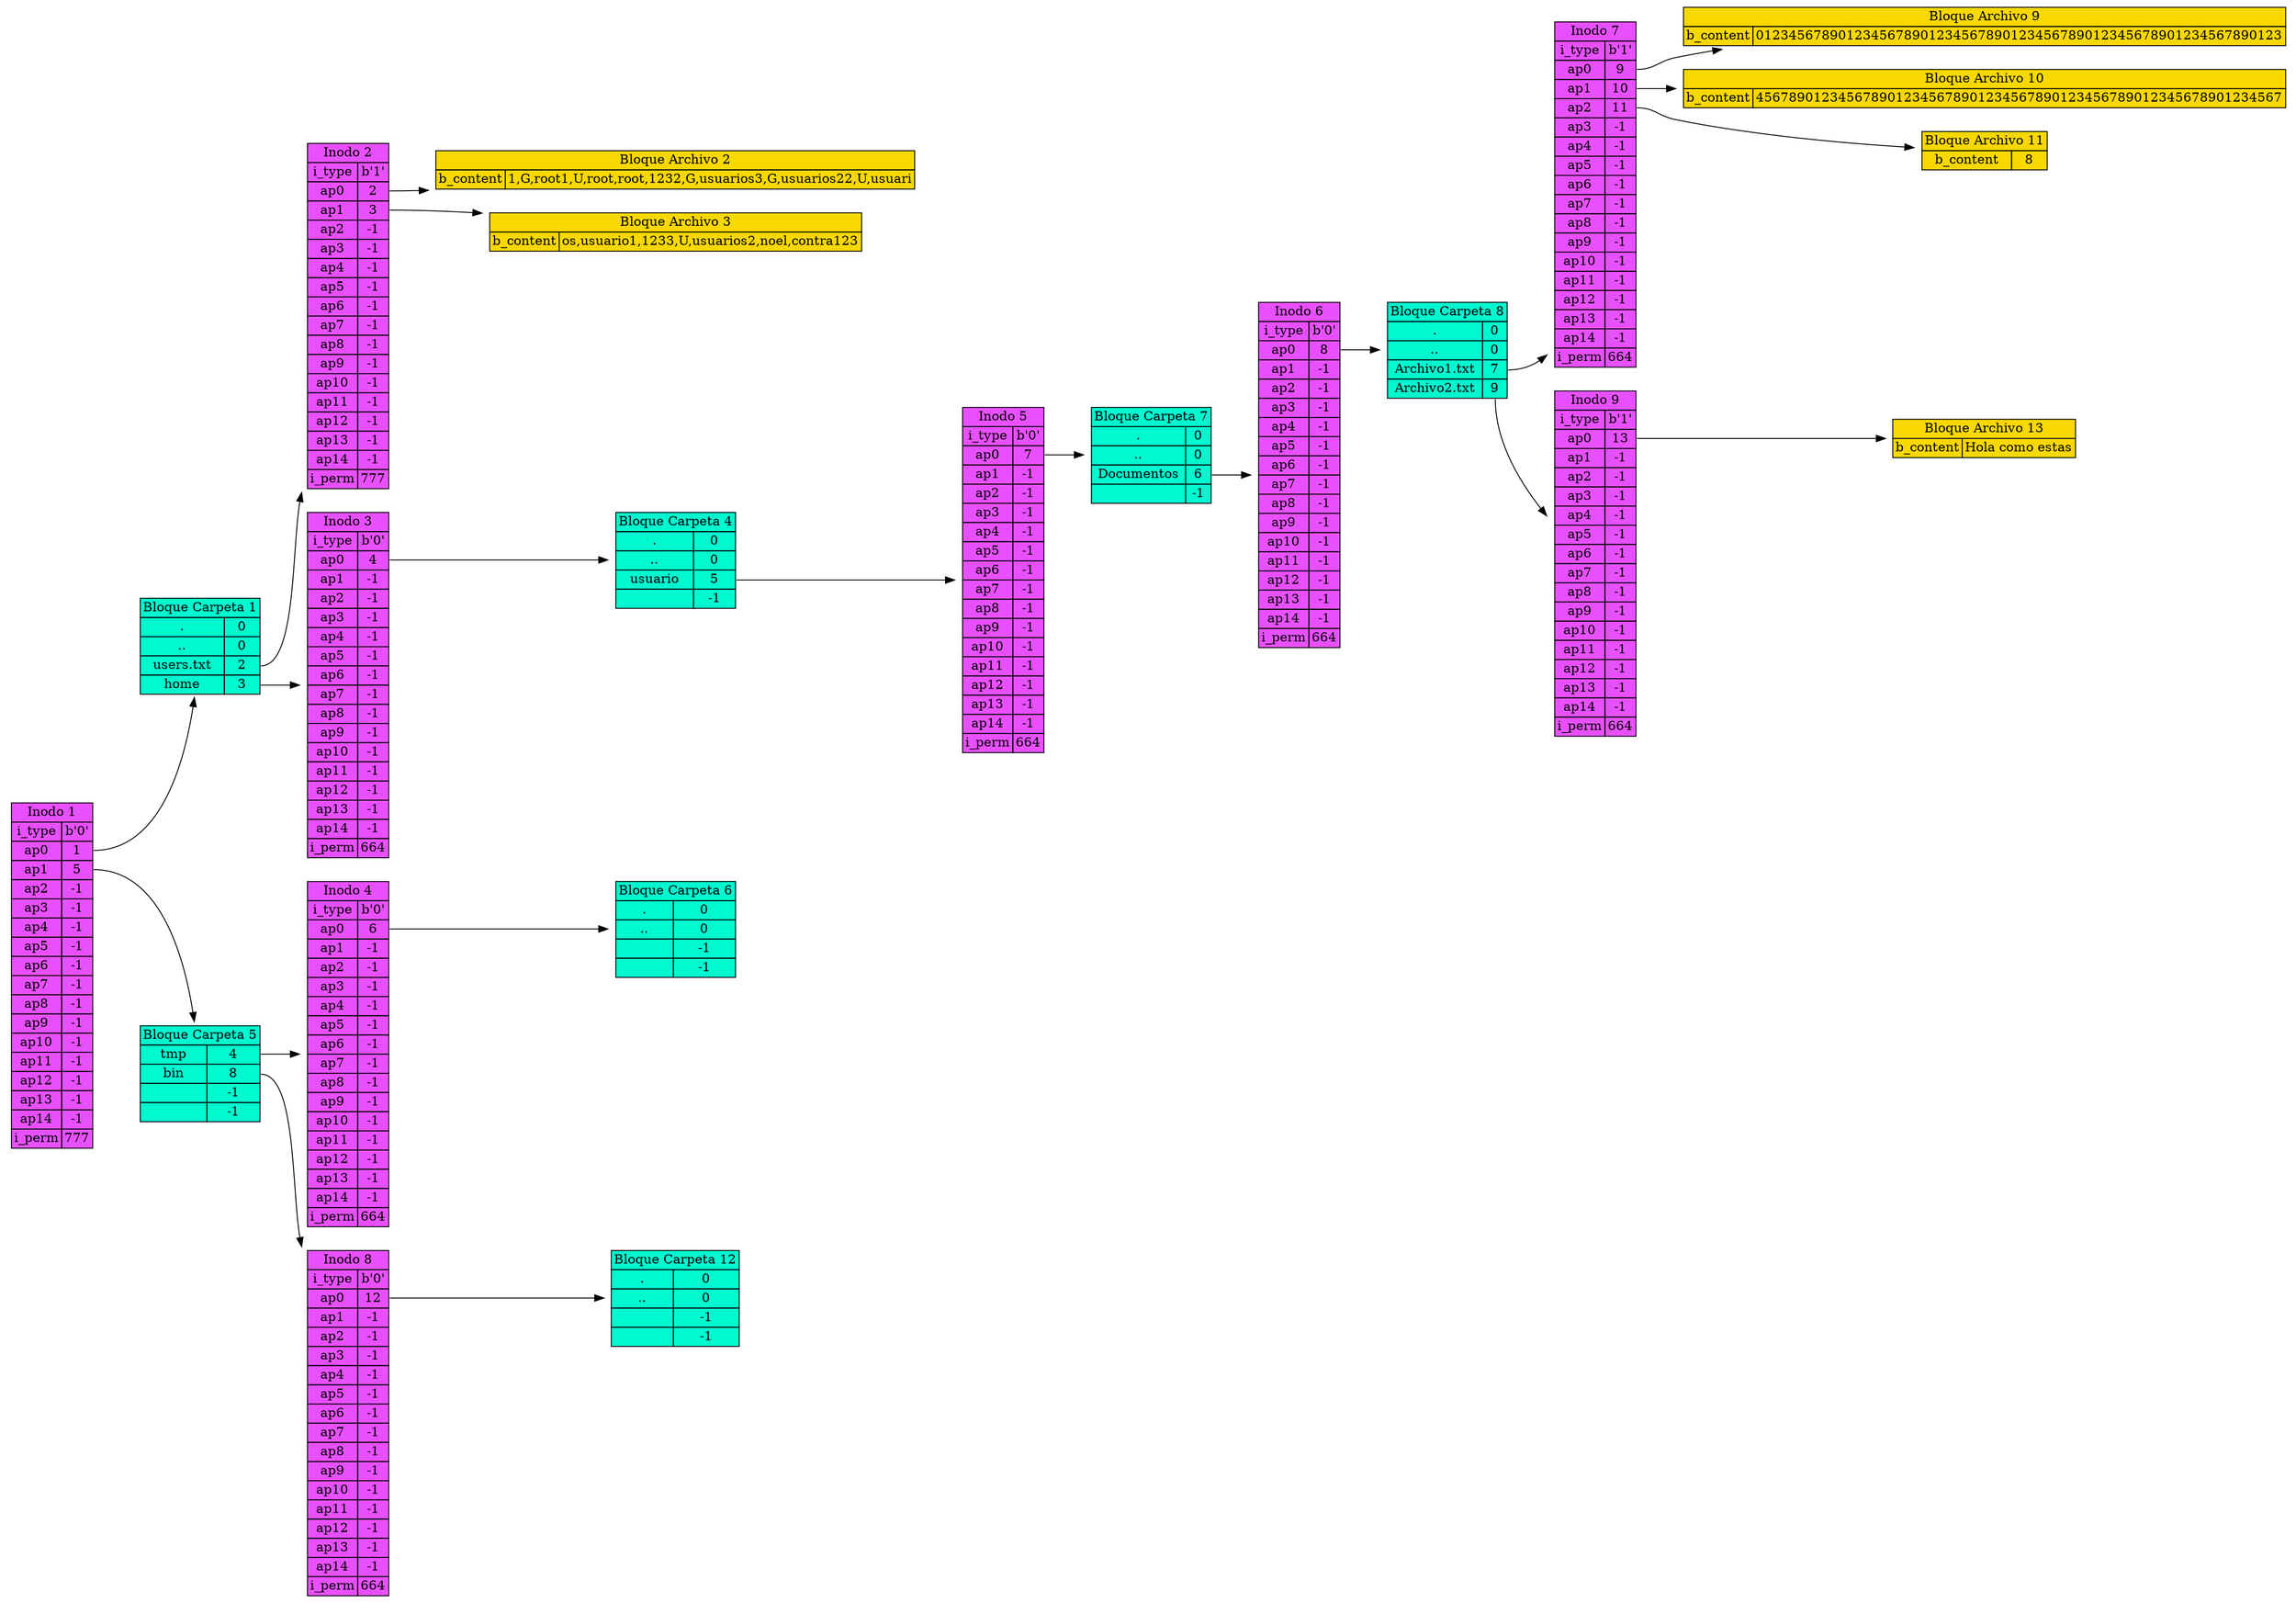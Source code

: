 digraph G{
node[shape=none]
rankdir=LR
inode1[label=<
<table border="0" cellborder="1" cellspacing="0" bgcolor="#E850FF">
<tr><td colspan="2">Inodo 1</td></tr>
<tr><td>i_type</td><td>b'0'</td></tr>
<tr><td>ap0</td><td  port = "cell1">1</td></tr>
<tr><td>ap1</td><td  port = "cell5">5</td></tr>
<tr><td>ap2</td><td  port = "cell-1">-1</td></tr>
<tr><td>ap3</td><td  port = "cell-1">-1</td></tr>
<tr><td>ap4</td><td  port = "cell-1">-1</td></tr>
<tr><td>ap5</td><td  port = "cell-1">-1</td></tr>
<tr><td>ap6</td><td  port = "cell-1">-1</td></tr>
<tr><td>ap7</td><td  port = "cell-1">-1</td></tr>
<tr><td>ap8</td><td  port = "cell-1">-1</td></tr>
<tr><td>ap9</td><td  port = "cell-1">-1</td></tr>
<tr><td>ap10</td><td  port = "cell-1">-1</td></tr>
<tr><td>ap11</td><td  port = "cell-1">-1</td></tr>
<tr><td>ap12</td><td  port = "cell-1">-1</td></tr>
<tr><td>ap13</td><td  port = "cell-1">-1</td></tr>
<tr><td>ap14</td><td  port = "cell-1">-1</td></tr>
<tr><td>i_perm</td><td>777</td></tr>
</table>
>]
inode2[label=<
<table border="0" cellborder="1" cellspacing="0" bgcolor="#E850FF">
<tr><td colspan="2">Inodo 2</td></tr>
<tr><td>i_type</td><td>b'1'</td></tr>
<tr><td>ap0</td><td  port = "cell2">2</td></tr>
<tr><td>ap1</td><td  port = "cell3">3</td></tr>
<tr><td>ap2</td><td  port = "cell-1">-1</td></tr>
<tr><td>ap3</td><td  port = "cell-1">-1</td></tr>
<tr><td>ap4</td><td  port = "cell-1">-1</td></tr>
<tr><td>ap5</td><td  port = "cell-1">-1</td></tr>
<tr><td>ap6</td><td  port = "cell-1">-1</td></tr>
<tr><td>ap7</td><td  port = "cell-1">-1</td></tr>
<tr><td>ap8</td><td  port = "cell-1">-1</td></tr>
<tr><td>ap9</td><td  port = "cell-1">-1</td></tr>
<tr><td>ap10</td><td  port = "cell-1">-1</td></tr>
<tr><td>ap11</td><td  port = "cell-1">-1</td></tr>
<tr><td>ap12</td><td  port = "cell-1">-1</td></tr>
<tr><td>ap13</td><td  port = "cell-1">-1</td></tr>
<tr><td>ap14</td><td  port = "cell-1">-1</td></tr>
<tr><td>i_perm</td><td>777</td></tr>
</table>
>]
inode3[label=<
<table border="0" cellborder="1" cellspacing="0" bgcolor="#E850FF">
<tr><td colspan="2">Inodo 3</td></tr>
<tr><td>i_type</td><td>b'0'</td></tr>
<tr><td>ap0</td><td  port = "cell4">4</td></tr>
<tr><td>ap1</td><td  port = "cell-1">-1</td></tr>
<tr><td>ap2</td><td  port = "cell-1">-1</td></tr>
<tr><td>ap3</td><td  port = "cell-1">-1</td></tr>
<tr><td>ap4</td><td  port = "cell-1">-1</td></tr>
<tr><td>ap5</td><td  port = "cell-1">-1</td></tr>
<tr><td>ap6</td><td  port = "cell-1">-1</td></tr>
<tr><td>ap7</td><td  port = "cell-1">-1</td></tr>
<tr><td>ap8</td><td  port = "cell-1">-1</td></tr>
<tr><td>ap9</td><td  port = "cell-1">-1</td></tr>
<tr><td>ap10</td><td  port = "cell-1">-1</td></tr>
<tr><td>ap11</td><td  port = "cell-1">-1</td></tr>
<tr><td>ap12</td><td  port = "cell-1">-1</td></tr>
<tr><td>ap13</td><td  port = "cell-1">-1</td></tr>
<tr><td>ap14</td><td  port = "cell-1">-1</td></tr>
<tr><td>i_perm</td><td>664</td></tr>
</table>
>]
inode4[label=<
<table border="0" cellborder="1" cellspacing="0" bgcolor="#E850FF">
<tr><td colspan="2">Inodo 4</td></tr>
<tr><td>i_type</td><td>b'0'</td></tr>
<tr><td>ap0</td><td  port = "cell6">6</td></tr>
<tr><td>ap1</td><td  port = "cell-1">-1</td></tr>
<tr><td>ap2</td><td  port = "cell-1">-1</td></tr>
<tr><td>ap3</td><td  port = "cell-1">-1</td></tr>
<tr><td>ap4</td><td  port = "cell-1">-1</td></tr>
<tr><td>ap5</td><td  port = "cell-1">-1</td></tr>
<tr><td>ap6</td><td  port = "cell-1">-1</td></tr>
<tr><td>ap7</td><td  port = "cell-1">-1</td></tr>
<tr><td>ap8</td><td  port = "cell-1">-1</td></tr>
<tr><td>ap9</td><td  port = "cell-1">-1</td></tr>
<tr><td>ap10</td><td  port = "cell-1">-1</td></tr>
<tr><td>ap11</td><td  port = "cell-1">-1</td></tr>
<tr><td>ap12</td><td  port = "cell-1">-1</td></tr>
<tr><td>ap13</td><td  port = "cell-1">-1</td></tr>
<tr><td>ap14</td><td  port = "cell-1">-1</td></tr>
<tr><td>i_perm</td><td>664</td></tr>
</table>
>]
inode5[label=<
<table border="0" cellborder="1" cellspacing="0" bgcolor="#E850FF">
<tr><td colspan="2">Inodo 5</td></tr>
<tr><td>i_type</td><td>b'0'</td></tr>
<tr><td>ap0</td><td  port = "cell7">7</td></tr>
<tr><td>ap1</td><td  port = "cell-1">-1</td></tr>
<tr><td>ap2</td><td  port = "cell-1">-1</td></tr>
<tr><td>ap3</td><td  port = "cell-1">-1</td></tr>
<tr><td>ap4</td><td  port = "cell-1">-1</td></tr>
<tr><td>ap5</td><td  port = "cell-1">-1</td></tr>
<tr><td>ap6</td><td  port = "cell-1">-1</td></tr>
<tr><td>ap7</td><td  port = "cell-1">-1</td></tr>
<tr><td>ap8</td><td  port = "cell-1">-1</td></tr>
<tr><td>ap9</td><td  port = "cell-1">-1</td></tr>
<tr><td>ap10</td><td  port = "cell-1">-1</td></tr>
<tr><td>ap11</td><td  port = "cell-1">-1</td></tr>
<tr><td>ap12</td><td  port = "cell-1">-1</td></tr>
<tr><td>ap13</td><td  port = "cell-1">-1</td></tr>
<tr><td>ap14</td><td  port = "cell-1">-1</td></tr>
<tr><td>i_perm</td><td>664</td></tr>
</table>
>]
inode6[label=<
<table border="0" cellborder="1" cellspacing="0" bgcolor="#E850FF">
<tr><td colspan="2">Inodo 6</td></tr>
<tr><td>i_type</td><td>b'0'</td></tr>
<tr><td>ap0</td><td  port = "cell8">8</td></tr>
<tr><td>ap1</td><td  port = "cell-1">-1</td></tr>
<tr><td>ap2</td><td  port = "cell-1">-1</td></tr>
<tr><td>ap3</td><td  port = "cell-1">-1</td></tr>
<tr><td>ap4</td><td  port = "cell-1">-1</td></tr>
<tr><td>ap5</td><td  port = "cell-1">-1</td></tr>
<tr><td>ap6</td><td  port = "cell-1">-1</td></tr>
<tr><td>ap7</td><td  port = "cell-1">-1</td></tr>
<tr><td>ap8</td><td  port = "cell-1">-1</td></tr>
<tr><td>ap9</td><td  port = "cell-1">-1</td></tr>
<tr><td>ap10</td><td  port = "cell-1">-1</td></tr>
<tr><td>ap11</td><td  port = "cell-1">-1</td></tr>
<tr><td>ap12</td><td  port = "cell-1">-1</td></tr>
<tr><td>ap13</td><td  port = "cell-1">-1</td></tr>
<tr><td>ap14</td><td  port = "cell-1">-1</td></tr>
<tr><td>i_perm</td><td>664</td></tr>
</table>
>]
inode7[label=<
<table border="0" cellborder="1" cellspacing="0" bgcolor="#E850FF">
<tr><td colspan="2">Inodo 7</td></tr>
<tr><td>i_type</td><td>b'1'</td></tr>
<tr><td>ap0</td><td  port = "cell9">9</td></tr>
<tr><td>ap1</td><td  port = "cell10">10</td></tr>
<tr><td>ap2</td><td  port = "cell11">11</td></tr>
<tr><td>ap3</td><td  port = "cell-1">-1</td></tr>
<tr><td>ap4</td><td  port = "cell-1">-1</td></tr>
<tr><td>ap5</td><td  port = "cell-1">-1</td></tr>
<tr><td>ap6</td><td  port = "cell-1">-1</td></tr>
<tr><td>ap7</td><td  port = "cell-1">-1</td></tr>
<tr><td>ap8</td><td  port = "cell-1">-1</td></tr>
<tr><td>ap9</td><td  port = "cell-1">-1</td></tr>
<tr><td>ap10</td><td  port = "cell-1">-1</td></tr>
<tr><td>ap11</td><td  port = "cell-1">-1</td></tr>
<tr><td>ap12</td><td  port = "cell-1">-1</td></tr>
<tr><td>ap13</td><td  port = "cell-1">-1</td></tr>
<tr><td>ap14</td><td  port = "cell-1">-1</td></tr>
<tr><td>i_perm</td><td>664</td></tr>
</table>
>]
inode8[label=<
<table border="0" cellborder="1" cellspacing="0" bgcolor="#E850FF">
<tr><td colspan="2">Inodo 8</td></tr>
<tr><td>i_type</td><td>b'0'</td></tr>
<tr><td>ap0</td><td  port = "cell12">12</td></tr>
<tr><td>ap1</td><td  port = "cell-1">-1</td></tr>
<tr><td>ap2</td><td  port = "cell-1">-1</td></tr>
<tr><td>ap3</td><td  port = "cell-1">-1</td></tr>
<tr><td>ap4</td><td  port = "cell-1">-1</td></tr>
<tr><td>ap5</td><td  port = "cell-1">-1</td></tr>
<tr><td>ap6</td><td  port = "cell-1">-1</td></tr>
<tr><td>ap7</td><td  port = "cell-1">-1</td></tr>
<tr><td>ap8</td><td  port = "cell-1">-1</td></tr>
<tr><td>ap9</td><td  port = "cell-1">-1</td></tr>
<tr><td>ap10</td><td  port = "cell-1">-1</td></tr>
<tr><td>ap11</td><td  port = "cell-1">-1</td></tr>
<tr><td>ap12</td><td  port = "cell-1">-1</td></tr>
<tr><td>ap13</td><td  port = "cell-1">-1</td></tr>
<tr><td>ap14</td><td  port = "cell-1">-1</td></tr>
<tr><td>i_perm</td><td>664</td></tr>
</table>
>]
inode9[label=<
<table border="0" cellborder="1" cellspacing="0" bgcolor="#E850FF">
<tr><td colspan="2">Inodo 9</td></tr>
<tr><td>i_type</td><td>b'1'</td></tr>
<tr><td>ap0</td><td  port = "cell13">13</td></tr>
<tr><td>ap1</td><td  port = "cell-1">-1</td></tr>
<tr><td>ap2</td><td  port = "cell-1">-1</td></tr>
<tr><td>ap3</td><td  port = "cell-1">-1</td></tr>
<tr><td>ap4</td><td  port = "cell-1">-1</td></tr>
<tr><td>ap5</td><td  port = "cell-1">-1</td></tr>
<tr><td>ap6</td><td  port = "cell-1">-1</td></tr>
<tr><td>ap7</td><td  port = "cell-1">-1</td></tr>
<tr><td>ap8</td><td  port = "cell-1">-1</td></tr>
<tr><td>ap9</td><td  port = "cell-1">-1</td></tr>
<tr><td>ap10</td><td  port = "cell-1">-1</td></tr>
<tr><td>ap11</td><td  port = "cell-1">-1</td></tr>
<tr><td>ap12</td><td  port = "cell-1">-1</td></tr>
<tr><td>ap13</td><td  port = "cell-1">-1</td></tr>
<tr><td>ap14</td><td  port = "cell-1">-1</td></tr>
<tr><td>i_perm</td><td>664</td></tr>
</table>
>]
block1[label=<
<table border="0" cellborder="1" cellspacing="0" bgcolor="#00F9CF">
<tr><td colspan="2">Bloque Carpeta 1</td></tr>
<tr><td>.</td>
<td port = "in0">0</td></tr>
<tr><td>..</td>
<td port = "in0">0</td></tr>
<tr><td>users.txt</td>
<td port = "in2">2</td></tr>
<tr><td>home</td>
<td port = "in3">3</td></tr>
</table>
>]
block5[label=<
<table border="0" cellborder="1" cellspacing="0" bgcolor="#00F9CF">
<tr><td colspan="2">Bloque Carpeta 5</td></tr>
<tr><td>tmp</td>
<td port = "in4">4</td></tr>
<tr><td>bin</td>
<td port = "in8">8</td></tr>
<tr><td></td>
<td port = "in-1">-1</td></tr>
<tr><td></td>
<td port = "in-1">-1</td></tr>
</table>
>]
block4[label=<
<table border="0" cellborder="1" cellspacing="0" bgcolor="#00F9CF">
<tr><td colspan="2">Bloque Carpeta 4</td></tr>
<tr><td>.</td>
<td port = "in0">0</td></tr>
<tr><td>..</td>
<td port = "in0">0</td></tr>
<tr><td>usuario</td>
<td port = "in5">5</td></tr>
<tr><td></td>
<td port = "in-1">-1</td></tr>
</table>
>]
block6[label=<
<table border="0" cellborder="1" cellspacing="0" bgcolor="#00F9CF">
<tr><td colspan="2">Bloque Carpeta 6</td></tr>
<tr><td>.</td>
<td port = "in0">0</td></tr>
<tr><td>..</td>
<td port = "in0">0</td></tr>
<tr><td></td>
<td port = "in-1">-1</td></tr>
<tr><td></td>
<td port = "in-1">-1</td></tr>
</table>
>]
block7[label=<
<table border="0" cellborder="1" cellspacing="0" bgcolor="#00F9CF">
<tr><td colspan="2">Bloque Carpeta 7</td></tr>
<tr><td>.</td>
<td port = "in0">0</td></tr>
<tr><td>..</td>
<td port = "in0">0</td></tr>
<tr><td>Documentos</td>
<td port = "in6">6</td></tr>
<tr><td></td>
<td port = "in-1">-1</td></tr>
</table>
>]
block8[label=<
<table border="0" cellborder="1" cellspacing="0" bgcolor="#00F9CF">
<tr><td colspan="2">Bloque Carpeta 8</td></tr>
<tr><td>.</td>
<td port = "in0">0</td></tr>
<tr><td>..</td>
<td port = "in0">0</td></tr>
<tr><td>Archivo1.txt</td>
<td port = "in7">7</td></tr>
<tr><td>Archivo2.txt</td>
<td port = "in9">9</td></tr>
</table>
>]
block12[label=<
<table border="0" cellborder="1" cellspacing="0" bgcolor="#00F9CF">
<tr><td colspan="2">Bloque Carpeta 12</td></tr>
<tr><td>.</td>
<td port = "in0">0</td></tr>
<tr><td>..</td>
<td port = "in0">0</td></tr>
<tr><td></td>
<td port = "in-1">-1</td></tr>
<tr><td></td>
<td port = "in-1">-1</td></tr>
</table>
>]
block2[label=<
<table border="0" cellborder="1" cellspacing="0" bgcolor="#F9D800">
<tr><td colspan="2">Bloque Archivo 2</td></tr>
<tr><td>b_content</td><td>1,G,root
1,U,root,root,123
2,G,usuarios
3,G,usuarios2
2,U,usuari</td></tr>
</table>
>]
block3[label=<
<table border="0" cellborder="1" cellspacing="0" bgcolor="#F9D800">
<tr><td colspan="2">Bloque Archivo 3</td></tr>
<tr><td>b_content</td><td>os,usuario1,123
3,U,usuarios2,noel,contra123
</td></tr>
</table>
>]
block9[label=<
<table border="0" cellborder="1" cellspacing="0" bgcolor="#F9D800">
<tr><td colspan="2">Bloque Archivo 9</td></tr>
<tr><td>b_content</td><td>0123456789012345678901234567890123456789012345678901234567890123</td></tr>
</table>
>]
block10[label=<
<table border="0" cellborder="1" cellspacing="0" bgcolor="#F9D800">
<tr><td colspan="2">Bloque Archivo 10</td></tr>
<tr><td>b_content</td><td>4567890123456789012345678901234567890123456789012345678901234567</td></tr>
</table>
>]
block11[label=<
<table border="0" cellborder="1" cellspacing="0" bgcolor="#F9D800">
<tr><td colspan="2">Bloque Archivo 11</td></tr>
<tr><td>b_content</td><td>8</td></tr>
</table>
>]
block13[label=<
<table border="0" cellborder="1" cellspacing="0" bgcolor="#F9D800">
<tr><td colspan="2">Bloque Archivo 13</td></tr>
<tr><td>b_content</td><td>Hola como estas</td></tr>
</table>
>]
inode1:cell1->block1
inode1:cell5->block5
inode2:cell2->block2
inode2:cell3->block3
inode3:cell4->block4
inode4:cell6->block6
inode5:cell7->block7
inode6:cell8->block8
inode7:cell9->block9
inode7:cell10->block10
inode7:cell11->block11
inode8:cell12->block12
inode9:cell13->block13
block1:in2->inode2
block1:in3->inode3
block5:in4->inode4
block5:in8->inode8
block4:in5->inode5
block7:in6->inode6
block8:in7->inode7
block8:in9->inode9
}
